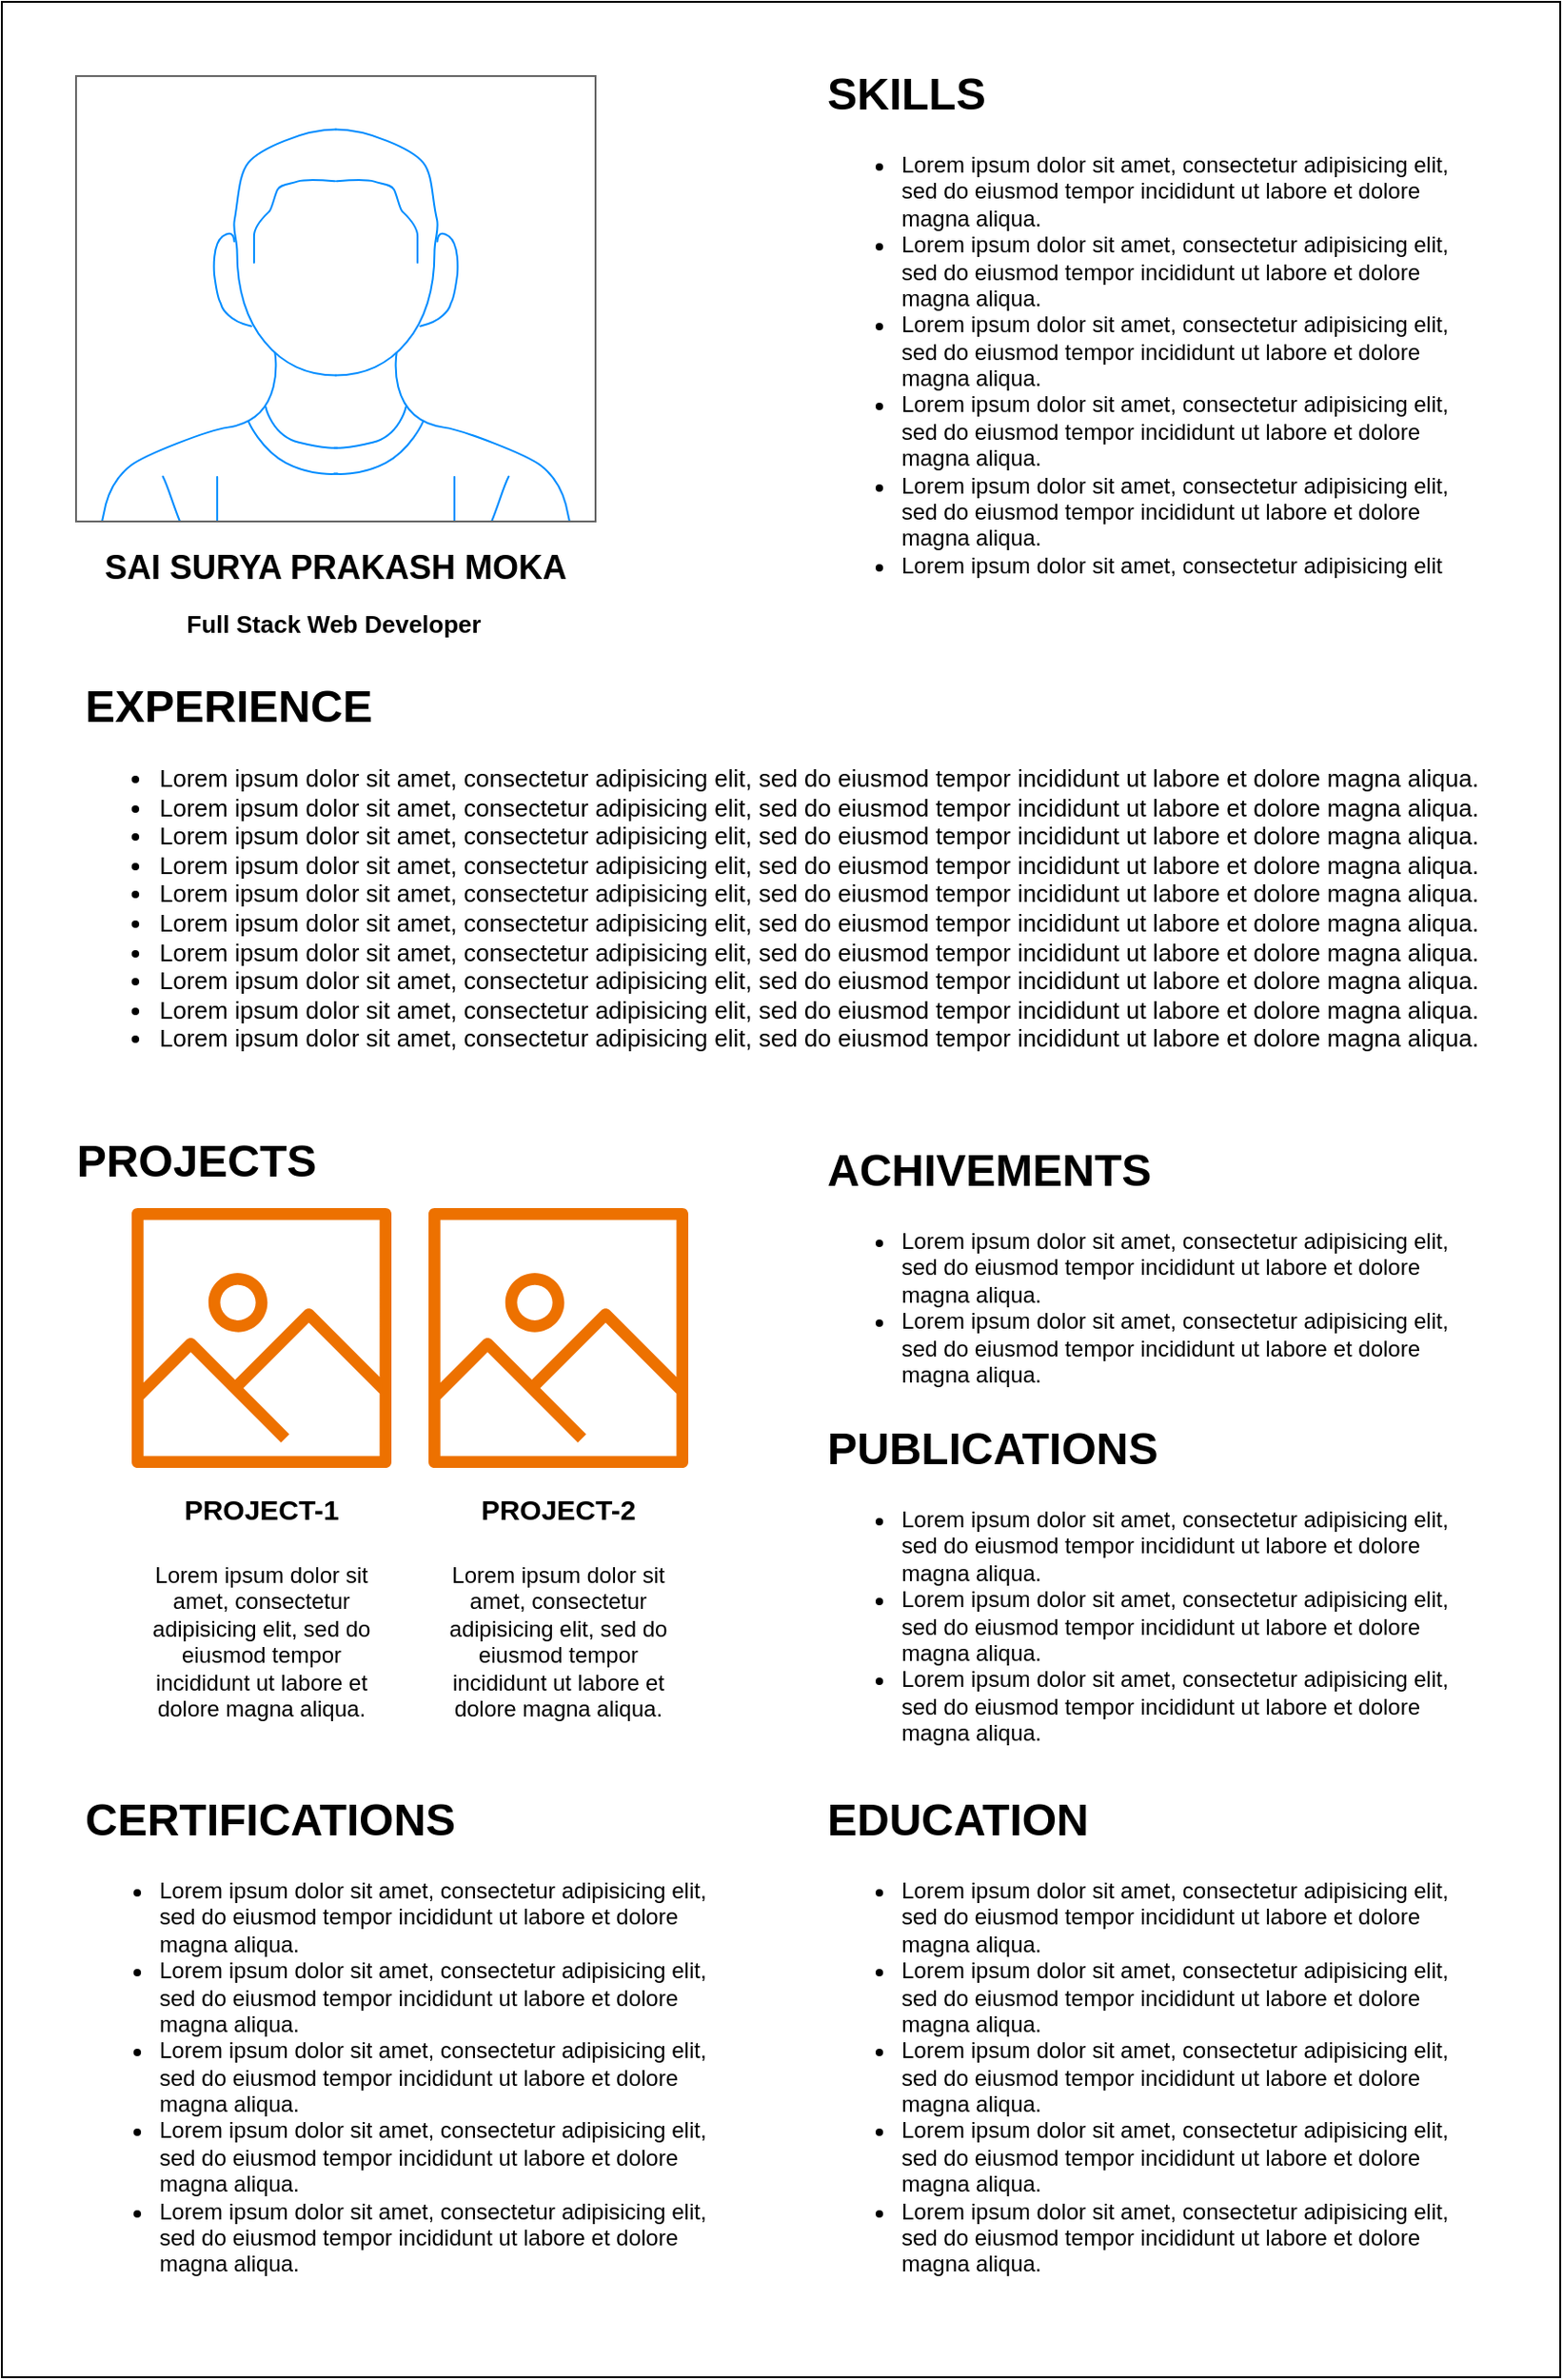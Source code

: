 <mxfile version="22.1.21" type="device">
  <diagram name="Page-1" id="ngJXHahVPk2R_sLFfKiO">
    <mxGraphModel dx="1420" dy="989" grid="1" gridSize="10" guides="1" tooltips="1" connect="1" arrows="1" fold="1" page="1" pageScale="1" pageWidth="850" pageHeight="1100" math="0" shadow="0">
      <root>
        <mxCell id="0" />
        <mxCell id="1" parent="0" />
        <mxCell id="m-flNYW6o8kpJXoAGXdl-72" value="" style="rounded=0;whiteSpace=wrap;html=1;strokeColor=default;align=center;verticalAlign=middle;fontFamily=Helvetica;fontSize=12;fontColor=default;fillColor=default;" vertex="1" parent="1">
          <mxGeometry width="840" height="1280" as="geometry" />
        </mxCell>
        <mxCell id="m-flNYW6o8kpJXoAGXdl-1" value="" style="rounded=0;whiteSpace=wrap;html=1;align=center;" vertex="1" parent="1">
          <mxGeometry x="40" y="40" width="280" height="240" as="geometry" />
        </mxCell>
        <mxCell id="m-flNYW6o8kpJXoAGXdl-3" value="" style="verticalLabelPosition=bottom;shadow=0;dashed=0;align=center;html=1;verticalAlign=top;strokeWidth=1;shape=mxgraph.mockup.containers.userMale;strokeColor=#666666;strokeColor2=#008cff;" vertex="1" parent="1">
          <mxGeometry x="40" y="40" width="280" height="240" as="geometry" />
        </mxCell>
        <mxCell id="m-flNYW6o8kpJXoAGXdl-4" value="&lt;h2&gt;SAI SURYA PRAKASH MOKA&lt;/h2&gt;" style="text;html=1;strokeColor=none;fillColor=none;align=center;verticalAlign=middle;whiteSpace=wrap;rounded=0;" vertex="1" parent="1">
          <mxGeometry x="40" y="290" width="280" height="30" as="geometry" />
        </mxCell>
        <mxCell id="m-flNYW6o8kpJXoAGXdl-6" value="Full Stack Web Developer" style="text;html=1;strokeColor=none;fillColor=none;align=center;verticalAlign=middle;whiteSpace=wrap;rounded=0;fontStyle=1;fontSize=13;" vertex="1" parent="1">
          <mxGeometry x="79" y="320" width="200" height="30" as="geometry" />
        </mxCell>
        <mxCell id="m-flNYW6o8kpJXoAGXdl-7" value="&lt;h1&gt;SKILLS&lt;/h1&gt;&lt;p&gt;&lt;/p&gt;&lt;ul&gt;&lt;li&gt;&lt;span style=&quot;background-color: initial;&quot;&gt;Lorem ipsum dolor sit amet, consectetur adipisicing elit, sed do eiusmod tempor incididunt ut labore et dolore magna aliqua.&lt;/span&gt;&lt;/li&gt;&lt;li style=&quot;border-color: var(--border-color);&quot;&gt;Lorem ipsum dolor sit amet, consectetur adipisicing elit, sed do eiusmod tempor incididunt ut labore et dolore magna aliqua.&lt;/li&gt;&lt;li style=&quot;border-color: var(--border-color);&quot;&gt;Lorem ipsum dolor sit amet, consectetur adipisicing elit, sed do eiusmod tempor incididunt ut labore et dolore magna aliqua.&lt;/li&gt;&lt;li style=&quot;border-color: var(--border-color);&quot;&gt;Lorem ipsum dolor sit amet, consectetur adipisicing elit, sed do eiusmod tempor incididunt ut labore et dolore magna aliqua.&lt;/li&gt;&lt;li style=&quot;border-color: var(--border-color);&quot;&gt;Lorem ipsum dolor sit amet, consectetur adipisicing elit, sed do eiusmod tempor incididunt ut labore et dolore magna aliqua.&lt;/li&gt;&lt;li style=&quot;border-color: var(--border-color);&quot;&gt;Lorem ipsum dolor sit amet, consectetur adipisicing elit&lt;/li&gt;&lt;/ul&gt;&lt;p&gt;&lt;/p&gt;" style="text;html=1;strokeColor=none;fillColor=none;spacing=5;spacingTop=-20;whiteSpace=wrap;overflow=hidden;rounded=0;align=left;" vertex="1" parent="1">
          <mxGeometry x="440" y="30" width="360" height="300" as="geometry" />
        </mxCell>
        <mxCell id="m-flNYW6o8kpJXoAGXdl-11" value="&lt;font style=&quot;font-size: 24px;&quot;&gt;&lt;b&gt;PROJECTS&lt;/b&gt;&lt;/font&gt;" style="text;html=1;strokeColor=none;fillColor=none;align=center;verticalAlign=middle;whiteSpace=wrap;rounded=0;" vertex="1" parent="1">
          <mxGeometry x="40" y="610" width="130" height="30" as="geometry" />
        </mxCell>
        <mxCell id="m-flNYW6o8kpJXoAGXdl-14" value="" style="sketch=0;outlineConnect=0;fontColor=#232F3E;gradientColor=none;fillColor=#ED7100;strokeColor=none;dashed=0;verticalLabelPosition=bottom;verticalAlign=top;align=center;html=1;fontSize=12;fontStyle=0;aspect=fixed;pointerEvents=1;shape=mxgraph.aws4.container_registry_image;" vertex="1" parent="1">
          <mxGeometry x="70" y="650" width="140" height="140" as="geometry" />
        </mxCell>
        <mxCell id="m-flNYW6o8kpJXoAGXdl-16" value="" style="sketch=0;outlineConnect=0;fontColor=#232F3E;gradientColor=none;fillColor=#ED7100;strokeColor=none;dashed=0;verticalLabelPosition=bottom;verticalAlign=top;align=center;html=1;fontSize=12;fontStyle=0;aspect=fixed;pointerEvents=1;shape=mxgraph.aws4.container_registry_image;" vertex="1" parent="1">
          <mxGeometry x="230" y="650" width="140" height="140" as="geometry" />
        </mxCell>
        <mxCell id="m-flNYW6o8kpJXoAGXdl-21" value="&lt;h1 style=&quot;&quot;&gt;&lt;font style=&quot;font-size: 15px;&quot;&gt;PROJECT-1&lt;/font&gt;&lt;/h1&gt;&lt;p&gt;&lt;/p&gt;&lt;span style=&quot;background-color: initial;&quot;&gt;&lt;div style=&quot;&quot;&gt;&lt;span style=&quot;background-color: initial; text-align: left;&quot;&gt;Lorem ipsum dolor sit amet, consectetur adipisicing elit, sed do eiusmod tempor incididunt ut labore et dolore magna aliqua.&lt;/span&gt;&lt;br&gt;&lt;/div&gt;&lt;/span&gt;&lt;p&gt;&lt;/p&gt;" style="text;html=1;strokeColor=none;fillColor=none;spacing=5;spacingTop=-20;whiteSpace=wrap;overflow=hidden;rounded=0;align=center;" vertex="1" parent="1">
          <mxGeometry x="70" y="790" width="140" height="180" as="geometry" />
        </mxCell>
        <mxCell id="m-flNYW6o8kpJXoAGXdl-22" value="&lt;h1 style=&quot;&quot;&gt;&lt;font style=&quot;font-size: 15px;&quot;&gt;PROJECT-2&lt;/font&gt;&lt;/h1&gt;&lt;p&gt;&lt;/p&gt;&lt;span style=&quot;background-color: initial;&quot;&gt;Lorem ipsum dolor sit amet, consectetur adipisicing elit, sed do eiusmod tempor incididunt ut labore et dolore magna aliqua.&lt;/span&gt;&lt;br&gt;&lt;p&gt;&lt;/p&gt;" style="text;html=1;strokeColor=none;fillColor=none;spacing=5;spacingTop=-20;whiteSpace=wrap;overflow=hidden;rounded=0;align=center;" vertex="1" parent="1">
          <mxGeometry x="230" y="790" width="140" height="180" as="geometry" />
        </mxCell>
        <mxCell id="m-flNYW6o8kpJXoAGXdl-28" value="&lt;h1&gt;CERTIFICATIONS&lt;/h1&gt;&lt;p&gt;&lt;/p&gt;&lt;ul&gt;&lt;li&gt;&lt;span style=&quot;background-color: initial;&quot;&gt;Lorem ipsum dolor sit amet, consectetur adipisicing elit, sed do eiusmod tempor incididunt ut labore et dolore magna aliqua.&lt;/span&gt;&lt;/li&gt;&lt;li style=&quot;border-color: var(--border-color);&quot;&gt;Lorem ipsum dolor sit amet, consectetur adipisicing elit, sed do eiusmod tempor incididunt ut labore et dolore magna aliqua.&lt;/li&gt;&lt;li style=&quot;border-color: var(--border-color);&quot;&gt;Lorem ipsum dolor sit amet, consectetur adipisicing elit, sed do eiusmod tempor incididunt ut labore et dolore magna aliqua.&lt;/li&gt;&lt;li style=&quot;border-color: var(--border-color);&quot;&gt;Lorem ipsum dolor sit amet, consectetur adipisicing elit, sed do eiusmod tempor incididunt ut labore et dolore magna aliqua.&lt;/li&gt;&lt;li style=&quot;border-color: var(--border-color);&quot;&gt;Lorem ipsum dolor sit amet, consectetur adipisicing elit, sed do eiusmod tempor incididunt ut labore et dolore magna aliqua.&lt;/li&gt;&lt;/ul&gt;&lt;p&gt;&lt;/p&gt;" style="text;html=1;strokeColor=none;fillColor=none;spacing=5;spacingTop=-20;whiteSpace=wrap;overflow=hidden;rounded=0;align=left;" vertex="1" parent="1">
          <mxGeometry x="40" y="960" width="360" height="300" as="geometry" />
        </mxCell>
        <mxCell id="m-flNYW6o8kpJXoAGXdl-29" value="&lt;h1&gt;EDUCATION&lt;/h1&gt;&lt;p&gt;&lt;/p&gt;&lt;ul&gt;&lt;li&gt;&lt;span style=&quot;background-color: initial;&quot;&gt;Lorem ipsum dolor sit amet, consectetur adipisicing elit, sed do eiusmod tempor incididunt ut labore et dolore magna aliqua.&lt;/span&gt;&lt;/li&gt;&lt;li style=&quot;border-color: var(--border-color);&quot;&gt;Lorem ipsum dolor sit amet, consectetur adipisicing elit, sed do eiusmod tempor incididunt ut labore et dolore magna aliqua.&lt;/li&gt;&lt;li style=&quot;border-color: var(--border-color);&quot;&gt;Lorem ipsum dolor sit amet, consectetur adipisicing elit, sed do eiusmod tempor incididunt ut labore et dolore magna aliqua.&lt;/li&gt;&lt;li style=&quot;border-color: var(--border-color);&quot;&gt;Lorem ipsum dolor sit amet, consectetur adipisicing elit, sed do eiusmod tempor incididunt ut labore et dolore magna aliqua.&lt;/li&gt;&lt;li style=&quot;border-color: var(--border-color);&quot;&gt;Lorem ipsum dolor sit amet, consectetur adipisicing elit, sed do eiusmod tempor incididunt ut labore et dolore magna aliqua.&lt;/li&gt;&lt;/ul&gt;&lt;p&gt;&lt;/p&gt;" style="text;html=1;strokeColor=none;fillColor=none;spacing=5;spacingTop=-20;whiteSpace=wrap;overflow=hidden;rounded=0;align=left;" vertex="1" parent="1">
          <mxGeometry x="440" y="960" width="360" height="280" as="geometry" />
        </mxCell>
        <mxCell id="m-flNYW6o8kpJXoAGXdl-62" value="&lt;h1&gt;EXPERIENCE&lt;/h1&gt;&lt;p&gt;&lt;/p&gt;&lt;ul style=&quot;font-size: 13px;&quot;&gt;&lt;li&gt;&lt;span style=&quot;background-color: initial;&quot;&gt;Lorem ipsum dolor sit amet, consectetur adipisicing elit, sed do eiusmod tempor incididunt ut labore et dolore magna aliqua.&lt;/span&gt;&lt;/li&gt;&lt;li style=&quot;border-color: var(--border-color);&quot;&gt;Lorem ipsum dolor sit amet, consectetur adipisicing elit, sed do eiusmod tempor incididunt ut labore et dolore magna aliqua.&lt;/li&gt;&lt;li style=&quot;border-color: var(--border-color);&quot;&gt;Lorem ipsum dolor sit amet, consectetur adipisicing elit, sed do eiusmod tempor incididunt ut labore et dolore magna aliqua.&lt;/li&gt;&lt;li style=&quot;border-color: var(--border-color);&quot;&gt;Lorem ipsum dolor sit amet, consectetur adipisicing elit, sed do eiusmod tempor incididunt ut labore et dolore magna aliqua.&lt;/li&gt;&lt;li style=&quot;border-color: var(--border-color);&quot;&gt;Lorem ipsum dolor sit amet, consectetur adipisicing elit, sed do eiusmod tempor incididunt ut labore et dolore magna aliqua.&lt;/li&gt;&lt;li style=&quot;border-color: var(--border-color);&quot;&gt;Lorem ipsum dolor sit amet, consectetur adipisicing elit, sed do eiusmod tempor incididunt ut labore et dolore magna aliqua.&lt;/li&gt;&lt;li style=&quot;border-color: var(--border-color);&quot;&gt;Lorem ipsum dolor sit amet, consectetur adipisicing elit, sed do eiusmod tempor incididunt ut labore et dolore magna aliqua.&lt;/li&gt;&lt;li style=&quot;border-color: var(--border-color);&quot;&gt;Lorem ipsum dolor sit amet, consectetur adipisicing elit, sed do eiusmod tempor incididunt ut labore et dolore magna aliqua.&lt;/li&gt;&lt;li style=&quot;border-color: var(--border-color);&quot;&gt;Lorem ipsum dolor sit amet, consectetur adipisicing elit, sed do eiusmod tempor incididunt ut labore et dolore magna aliqua.&lt;/li&gt;&lt;li style=&quot;border-color: var(--border-color);&quot;&gt;Lorem ipsum dolor sit amet, consectetur adipisicing elit, sed do eiusmod tempor incididunt ut labore et dolore magna aliqua.&lt;/li&gt;&lt;/ul&gt;&lt;p&gt;&lt;/p&gt;" style="text;html=1;strokeColor=none;fillColor=none;spacing=5;spacingTop=-20;whiteSpace=wrap;overflow=hidden;rounded=0;align=left;" vertex="1" parent="1">
          <mxGeometry x="40" y="360" width="760" height="210" as="geometry" />
        </mxCell>
        <mxCell id="m-flNYW6o8kpJXoAGXdl-63" value="&lt;h1&gt;ACHIVEMENTS&lt;br&gt;&lt;/h1&gt;&lt;p&gt;&lt;/p&gt;&lt;ul&gt;&lt;li&gt;&lt;span style=&quot;background-color: initial;&quot;&gt;Lorem ipsum dolor sit amet, consectetur adipisicing elit, sed do eiusmod tempor incididunt ut labore et dolore magna aliqua.&lt;/span&gt;&lt;/li&gt;&lt;li style=&quot;border-color: var(--border-color);&quot;&gt;Lorem ipsum dolor sit amet, consectetur adipisicing elit, sed do eiusmod tempor incididunt ut labore et dolore magna aliqua.&lt;/li&gt;&lt;/ul&gt;&lt;p&gt;&lt;/p&gt;" style="text;html=1;strokeColor=none;fillColor=none;spacing=5;spacingTop=-20;whiteSpace=wrap;overflow=hidden;rounded=0;align=left;" vertex="1" parent="1">
          <mxGeometry x="440" y="610" width="360" height="170" as="geometry" />
        </mxCell>
        <mxCell id="m-flNYW6o8kpJXoAGXdl-69" value="&lt;h1&gt;PUBLICATIONS&lt;/h1&gt;&lt;p&gt;&lt;/p&gt;&lt;ul&gt;&lt;li&gt;&lt;span style=&quot;background-color: initial;&quot;&gt;Lorem ipsum dolor sit amet, consectetur adipisicing elit, sed do eiusmod tempor incididunt ut labore et dolore magna aliqua.&lt;/span&gt;&lt;/li&gt;&lt;li style=&quot;border-color: var(--border-color);&quot;&gt;Lorem ipsum dolor sit amet, consectetur adipisicing elit, sed do eiusmod tempor incididunt ut labore et dolore magna aliqua.&lt;/li&gt;&lt;li style=&quot;border-color: var(--border-color);&quot;&gt;Lorem ipsum dolor sit amet, consectetur adipisicing elit, sed do eiusmod tempor incididunt ut labore et dolore magna aliqua.&lt;/li&gt;&lt;/ul&gt;&lt;p&gt;&lt;/p&gt;" style="text;html=1;strokeColor=none;fillColor=none;spacing=5;spacingTop=-20;whiteSpace=wrap;overflow=hidden;rounded=0;align=left;" vertex="1" parent="1">
          <mxGeometry x="440" y="760" width="360" height="180" as="geometry" />
        </mxCell>
        <mxCell id="m-flNYW6o8kpJXoAGXdl-73" style="edgeStyle=orthogonalEdgeStyle;rounded=0;orthogonalLoop=1;jettySize=auto;html=1;exitX=0.5;exitY=1;exitDx=0;exitDy=0;fontFamily=Helvetica;fontSize=12;fontColor=default;" edge="1" parent="1" source="m-flNYW6o8kpJXoAGXdl-69" target="m-flNYW6o8kpJXoAGXdl-69">
          <mxGeometry relative="1" as="geometry" />
        </mxCell>
      </root>
    </mxGraphModel>
  </diagram>
</mxfile>
